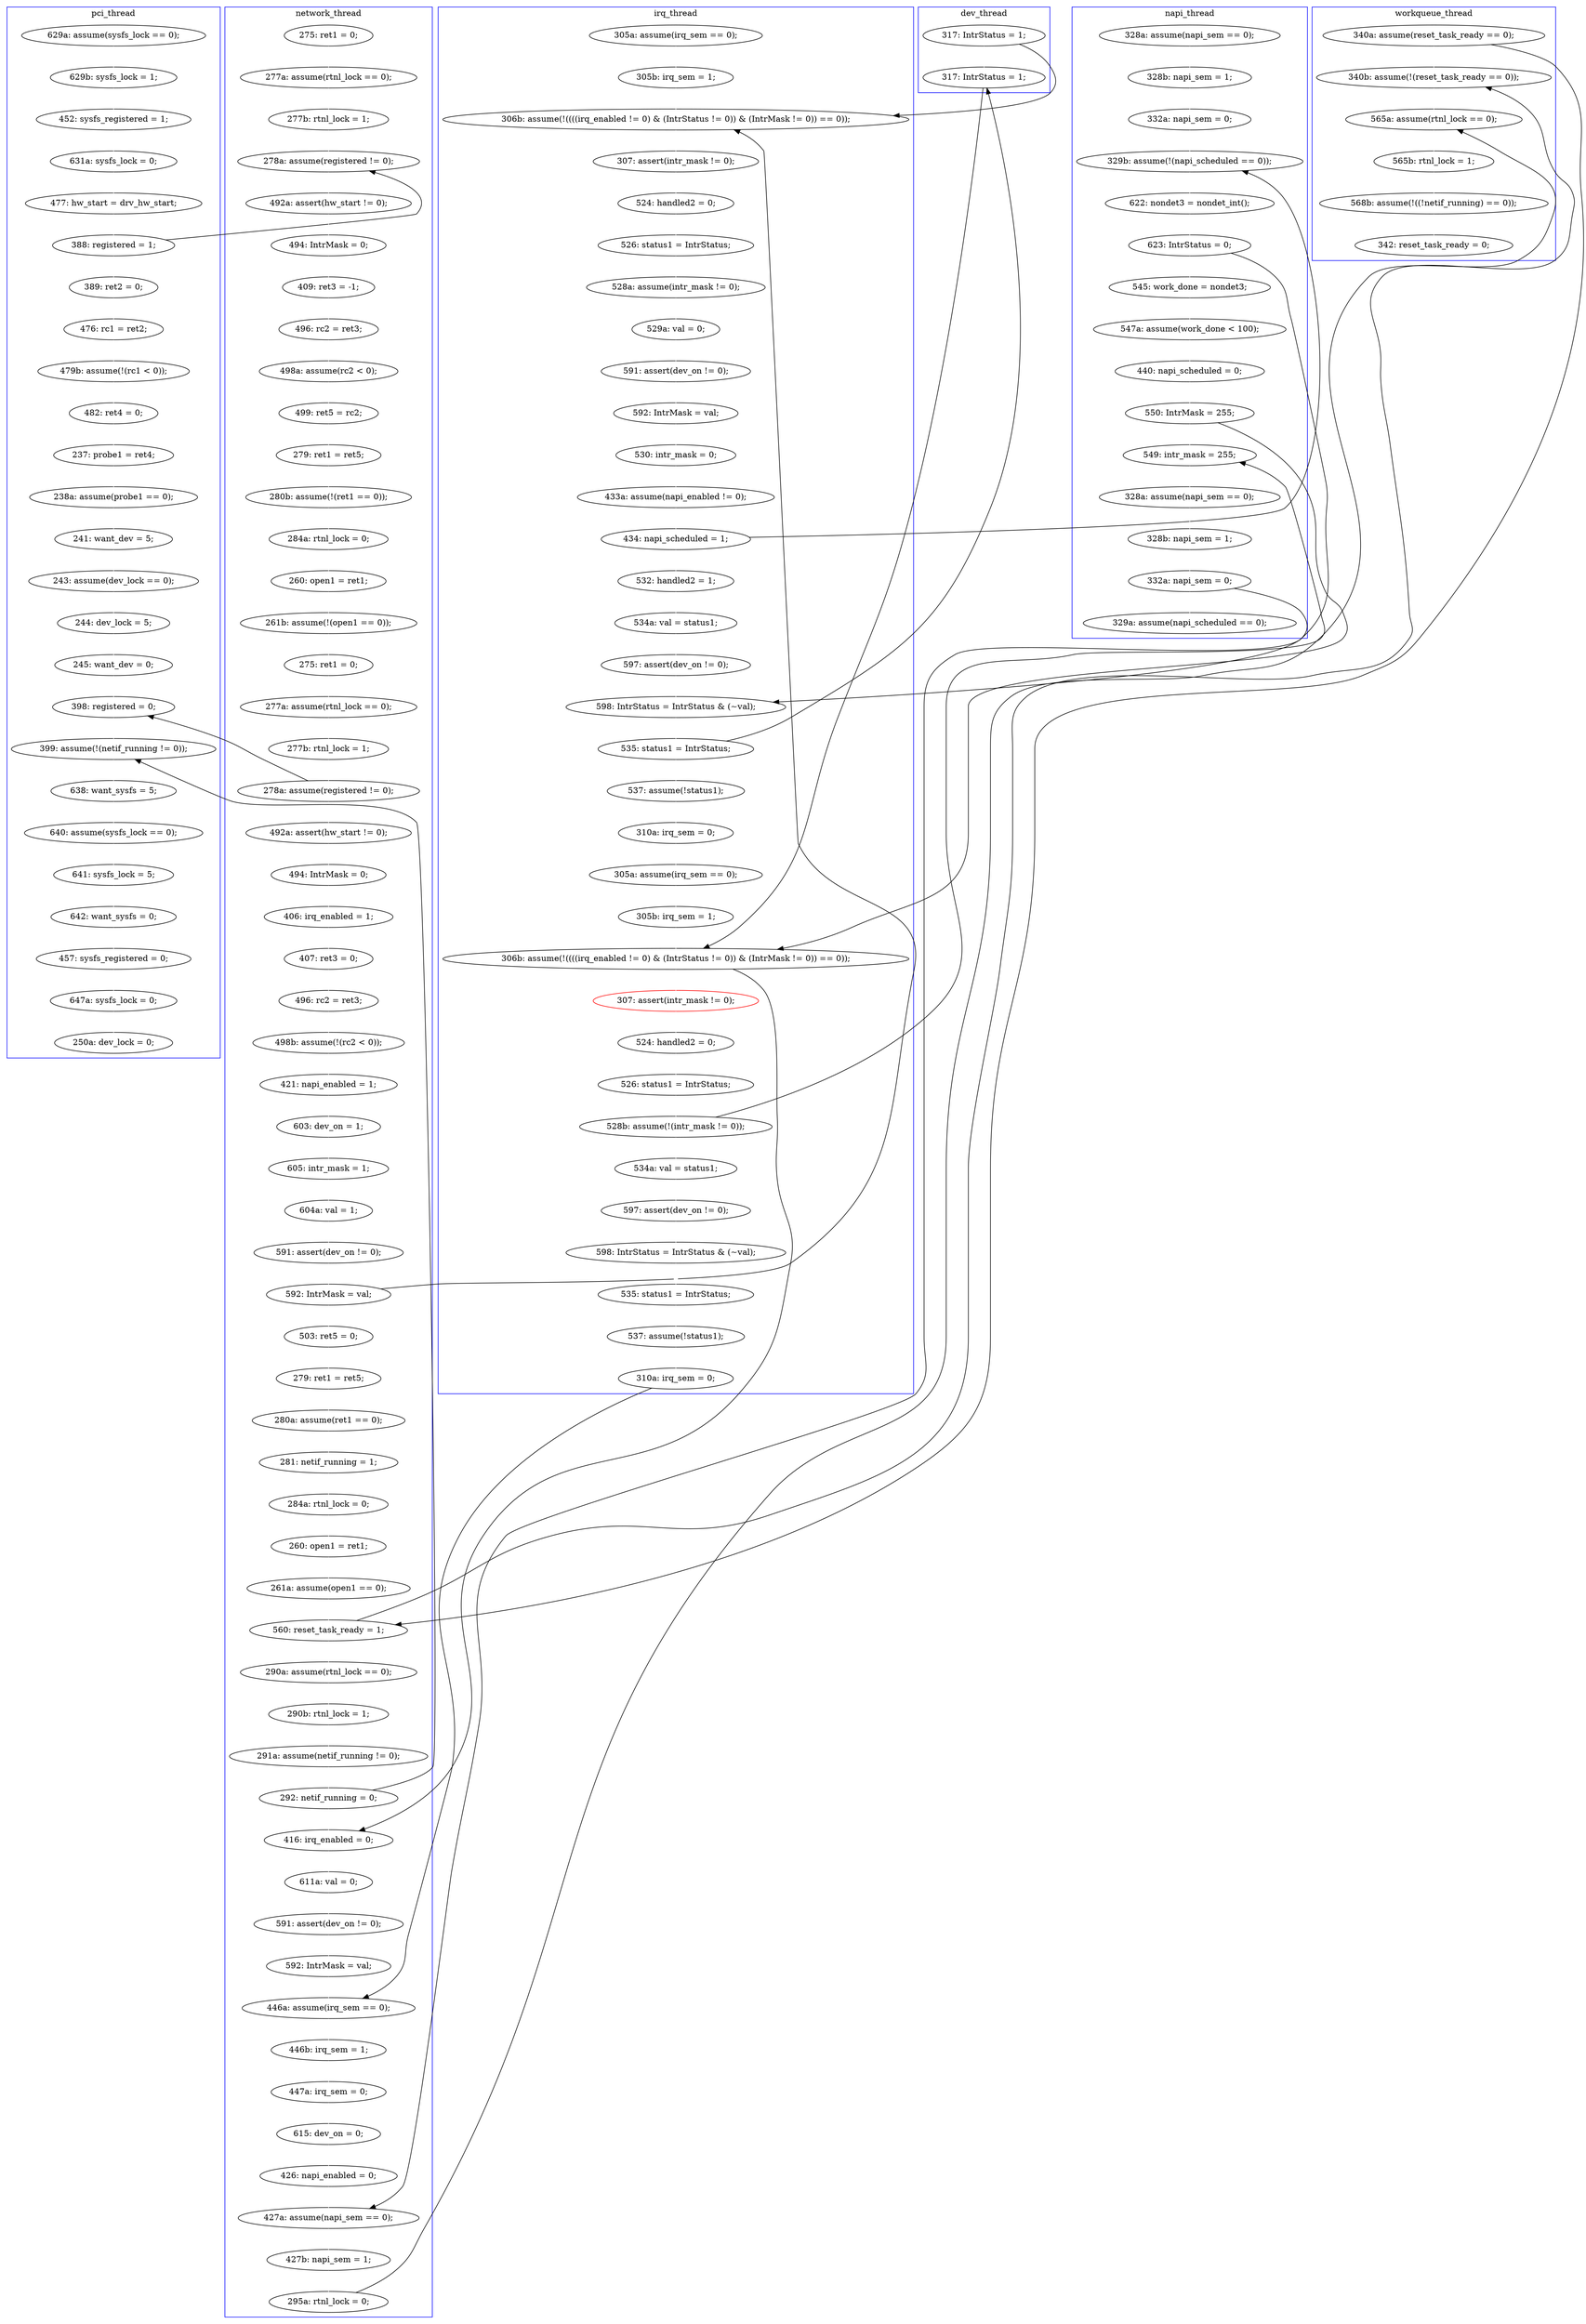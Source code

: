digraph Counterexample {
	204 -> 205 [color = white, style = solid]
	74 -> 76 [color = black, style = solid, constraint = false]
	157 -> 158 [color = white, style = solid]
	99 -> 100 [color = white, style = solid]
	142 -> 143 [color = white, style = solid]
	127 -> 130 [color = white, style = solid]
	219 -> 227 [color = black, style = solid, constraint = false]
	155 -> 157 [color = white, style = solid]
	81 -> 192 [color = white, style = solid]
	154 -> 155 [color = white, style = solid]
	149 -> 153 [color = white, style = solid]
	263 -> 264 [color = white, style = solid]
	95 -> 96 [color = white, style = solid]
	184 -> 186 [color = white, style = solid]
	317 -> 320 [color = white, style = solid]
	216 -> 220 [color = white, style = solid]
	91 -> 94 [color = white, style = solid]
	205 -> 208 [color = white, style = solid]
	324 -> 325 [color = white, style = solid]
	254 -> 255 [color = black, style = solid, constraint = false]
	233 -> 239 [color = white, style = solid]
	329 -> 330 [color = black, style = solid, constraint = false]
	326 -> 329 [color = white, style = solid]
	212 -> 218 [color = white, style = solid]
	204 -> 213 [color = black, style = solid, constraint = false]
	141 -> 142 [color = white, style = solid]
	234 -> 237 [color = white, style = solid]
	158 -> 162 [color = black, style = solid, constraint = false]
	209 -> 213 [color = white, style = solid]
	270 -> 272 [color = white, style = solid]
	308 -> 311 [color = white, style = solid]
	135 -> 136 [color = white, style = solid]
	173 -> 179 [color = white, style = solid]
	288 -> 289 [color = white, style = solid]
	289 -> 290 [color = white, style = solid]
	294 -> 308 [color = white, style = solid]
	272 -> 275 [color = white, style = solid]
	181 -> 183 [color = white, style = solid]
	100 -> 101 [color = white, style = solid]
	330 -> 331 [color = white, style = solid]
	42 -> 81 [color = white, style = solid]
	101 -> 104 [color = white, style = solid]
	35 -> 254 [color = black, style = solid, constraint = false]
	66 -> 76 [color = white, style = solid]
	190 -> 191 [color = white, style = solid]
	245 -> 270 [color = white, style = solid]
	218 -> 247 [color = white, style = solid]
	192 -> 201 [color = white, style = solid]
	94 -> 95 [color = white, style = solid]
	165 -> 168 [color = white, style = solid]
	46 -> 47 [color = white, style = solid]
	117 -> 118 [color = white, style = solid]
	136 -> 141 [color = white, style = solid]
	74 -> 75 [color = white, style = solid]
	320 -> 324 [color = white, style = solid]
	252 -> 257 [color = white, style = solid]
	224 -> 225 [color = white, style = solid]
	269 -> 298 [color = white, style = solid]
	72 -> 162 [color = black, style = solid, constraint = false]
	284 -> 288 [color = white, style = solid]
	282 -> 284 [color = white, style = solid]
	279 -> 315 [color = black, style = solid, constraint = false]
	334 -> 347 [color = white, style = solid]
	109 -> 110 [color = white, style = solid]
	90 -> 91 [color = white, style = solid]
	62 -> 162 [color = white, style = solid]
	125 -> 126 [color = white, style = solid]
	52 -> 65 [color = white, style = solid]
	47 -> 53 [color = white, style = solid]
	202 -> 209 [color = white, style = solid]
	316 -> 317 [color = white, style = solid]
	35 -> 255 [color = white, style = solid]
	179 -> 234 [color = white, style = solid]
	264 -> 269 [color = white, style = solid]
	199 -> 202 [color = white, style = solid]
	180 -> 181 [color = white, style = solid]
	110 -> 111 [color = white, style = solid]
	216 -> 219 [color = black, style = solid, constraint = false]
	162 -> 169 [color = white, style = solid]
	158 -> 164 [color = white, style = solid]
	41 -> 42 [color = white, style = solid]
	175 -> 176 [color = white, style = solid]
	168 -> 173 [color = white, style = solid]
	96 -> 99 [color = white, style = solid]
	186 -> 190 [color = white, style = solid]
	72 -> 219 [color = white, style = solid]
	325 -> 326 [color = white, style = solid]
	64 -> 74 [color = white, style = solid]
	146 -> 149 [color = white, style = solid]
	222 -> 224 [color = white, style = solid]
	201 -> 204 [color = white, style = solid]
	237 -> 254 [color = white, style = solid]
	247 -> 250 [color = white, style = solid]
	114 -> 115 [color = white, style = solid]
	315 -> 316 [color = white, style = solid]
	300 -> 301 [color = white, style = solid]
	75 -> 106 [color = white, style = solid]
	254 -> 260 [color = white, style = solid]
	275 -> 277 [color = white, style = solid]
	260 -> 261 [color = white, style = solid]
	291 -> 294 [color = white, style = solid]
	65 -> 66 [color = white, style = solid]
	250 -> 251 [color = white, style = solid]
	104 -> 125 [color = white, style = solid]
	153 -> 154 [color = white, style = solid]
	290 -> 291 [color = white, style = solid]
	218 -> 227 [color = black, style = solid, constraint = false]
	243 -> 245 [color = white, style = solid]
	118 -> 282 [color = white, style = solid]
	130 -> 135 [color = white, style = solid]
	225 -> 227 [color = white, style = solid]
	126 -> 127 [color = white, style = solid]
	84 -> 85 [color = white, style = solid]
	61 -> 62 [color = white, style = solid]
	228 -> 233 [color = white, style = solid]
	220 -> 222 [color = white, style = solid]
	301 -> 315 [color = white, style = solid]
	164 -> 165 [color = white, style = solid]
	261 -> 263 [color = white, style = solid]
	227 -> 269 [color = black, style = solid, constraint = false]
	277 -> 279 [color = white, style = solid]
	252 -> 325 [color = black, style = solid, constraint = false]
	106 -> 109 [color = white, style = solid]
	298 -> 300 [color = white, style = solid]
	76 -> 84 [color = white, style = solid]
	111 -> 114 [color = white, style = solid]
	264 -> 284 [color = black, style = solid, constraint = false]
	243 -> 247 [color = black, style = solid, constraint = false]
	251 -> 252 [color = white, style = solid]
	208 -> 212 [color = white, style = solid]
	255 -> 330 [color = white, style = solid]
	191 -> 199 [color = white, style = solid]
	85 -> 90 [color = white, style = solid]
	130 -> 282 [color = black, style = solid, constraint = false]
	176 -> 180 [color = white, style = solid]
	53 -> 59 [color = white, style = solid]
	331 -> 334 [color = white, style = solid]
	183 -> 184 [color = white, style = solid]
	115 -> 116 [color = white, style = solid]
	191 -> 192 [color = black, style = solid, constraint = false]
	239 -> 243 [color = white, style = solid]
	213 -> 216 [color = white, style = solid]
	227 -> 228 [color = white, style = solid]
	169 -> 175 [color = white, style = solid]
	59 -> 64 [color = white, style = solid]
	116 -> 117 [color = white, style = solid]
	143 -> 146 [color = white, style = solid]
	subgraph cluster5 {
		label = workqueue_thread
		color = blue
		347  [label = "342: reset_task_ready = 0;"]
		331  [label = "565b: rtnl_lock = 1;"]
		330  [label = "565a: assume(rtnl_lock == 0);"]
		35  [label = "340a: assume(reset_task_ready == 0);"]
		334  [label = "568b: assume(!((!netif_running) == 0));"]
		255  [label = "340b: assume(!(reset_task_ready == 0));"]
	}
	subgraph cluster7 {
		label = dev_thread
		color = blue
		72  [label = "317: IntrStatus = 1;"]
		219  [label = "317: IntrStatus = 1;"]
	}
	subgraph cluster1 {
		label = pci_thread
		color = blue
		109  [label = "479b: assume(!(rc1 < 0));"]
		311  [label = "250a: dev_lock = 0;"]
		46  [label = "629a: assume(sysfs_lock == 0);"]
		115  [label = "241: want_dev = 5;"]
		59  [label = "631a: sysfs_lock = 0;"]
		117  [label = "244: dev_lock = 5;"]
		118  [label = "245: want_dev = 0;"]
		288  [label = "638: want_sysfs = 5;"]
		284  [label = "399: assume(!(netif_running != 0));"]
		114  [label = "238a: assume(probe1 == 0);"]
		282  [label = "398: registered = 0;"]
		106  [label = "476: rc1 = ret2;"]
		294  [label = "457: sysfs_registered = 0;"]
		291  [label = "642: want_sysfs = 0;"]
		111  [label = "237: probe1 = ret4;"]
		308  [label = "647a: sysfs_lock = 0;"]
		47  [label = "629b: sysfs_lock = 1;"]
		75  [label = "389: ret2 = 0;"]
		289  [label = "640: assume(sysfs_lock == 0);"]
		53  [label = "452: sysfs_registered = 1;"]
		110  [label = "482: ret4 = 0;"]
		74  [label = "388: registered = 1;"]
		290  [label = "641: sysfs_lock = 5;"]
		116  [label = "243: assume(dev_lock == 0);"]
		64  [label = "477: hw_start = drv_hw_start;"]
	}
	subgraph cluster2 {
		label = network_thread
		color = blue
		146  [label = "498b: assume(!(rc2 < 0));"]
		91  [label = "496: rc2 = ret3;"]
		99  [label = "280b: assume(!(ret1 == 0));"]
		126  [label = "277a: assume(rtnl_lock == 0);"]
		317  [label = "447a: irq_sem = 0;"]
		76  [label = "278a: assume(registered != 0);"]
		316  [label = "446b: irq_sem = 1;"]
		130  [label = "278a: assume(registered != 0);"]
		96  [label = "279: ret1 = ret5;"]
		298  [label = "611a: val = 0;"]
		155  [label = "604a: val = 1;"]
		173  [label = "281: netif_running = 1;"]
		326  [label = "427b: napi_sem = 1;"]
		164  [label = "503: ret5 = 0;"]
		324  [label = "426: napi_enabled = 0;"]
		158  [label = "592: IntrMask = val;"]
		261  [label = "290b: rtnl_lock = 1;"]
		149  [label = "421: napi_enabled = 1;"]
		234  [label = "260: open1 = ret1;"]
		65  [label = "277a: assume(rtnl_lock == 0);"]
		84  [label = "492a: assert(hw_start != 0);"]
		260  [label = "290a: assume(rtnl_lock == 0);"]
		66  [label = "277b: rtnl_lock = 1;"]
		85  [label = "494: IntrMask = 0;"]
		94  [label = "498a: assume(rc2 < 0);"]
		315  [label = "446a: assume(irq_sem == 0);"]
		269  [label = "416: irq_enabled = 0;"]
		264  [label = "292: netif_running = 0;"]
		325  [label = "427a: assume(napi_sem == 0);"]
		101  [label = "260: open1 = ret1;"]
		154  [label = "605: intr_mask = 1;"]
		263  [label = "291a: assume(netif_running != 0);"]
		254  [label = "560: reset_task_ready = 1;"]
		136  [label = "494: IntrMask = 0;"]
		104  [label = "261b: assume(!(open1 == 0));"]
		127  [label = "277b: rtnl_lock = 1;"]
		301  [label = "592: IntrMask = val;"]
		141  [label = "406: irq_enabled = 1;"]
		329  [label = "295a: rtnl_lock = 0;"]
		142  [label = "407: ret3 = 0;"]
		143  [label = "496: rc2 = ret3;"]
		320  [label = "615: dev_on = 0;"]
		90  [label = "409: ret3 = -1;"]
		100  [label = "284a: rtnl_lock = 0;"]
		168  [label = "280a: assume(ret1 == 0);"]
		237  [label = "261a: assume(open1 == 0);"]
		52  [label = "275: ret1 = 0;"]
		153  [label = "603: dev_on = 1;"]
		300  [label = "591: assert(dev_on != 0);"]
		95  [label = "499: ret5 = rc2;"]
		125  [label = "275: ret1 = 0;"]
		135  [label = "492a: assert(hw_start != 0);"]
		165  [label = "279: ret1 = ret5;"]
		179  [label = "284a: rtnl_lock = 0;"]
		157  [label = "591: assert(dev_on != 0);"]
	}
	subgraph cluster3 {
		label = irq_thread
		color = blue
		224  [label = "305a: assume(irq_sem == 0);"]
		243  [label = "528b: assume(!(intr_mask != 0));"]
		162  [label = "306b: assume(!((((irq_enabled != 0) & (IntrStatus != 0)) & (IntrMask != 0)) == 0));"]
		245  [label = "534a: val = status1;"]
		220  [label = "537: assume(!status1);"]
		169  [label = "307: assert(intr_mask != 0);"]
		227  [label = "306b: assume(!((((irq_enabled != 0) & (IntrStatus != 0)) & (IntrMask != 0)) == 0));"]
		209  [label = "597: assert(dev_on != 0);"]
		216  [label = "535: status1 = IntrStatus;"]
		228  [label = "307: assert(intr_mask != 0);", color = red]
		213  [label = "598: IntrStatus = IntrStatus & (~val);"]
		183  [label = "591: assert(dev_on != 0);"]
		180  [label = "528a: assume(intr_mask != 0);"]
		186  [label = "530: intr_mask = 0;"]
		191  [label = "434: napi_scheduled = 1;"]
		239  [label = "526: status1 = IntrStatus;"]
		202  [label = "534a: val = status1;"]
		176  [label = "526: status1 = IntrStatus;"]
		277  [label = "537: assume(!status1);"]
		272  [label = "598: IntrStatus = IntrStatus & (~val);"]
		181  [label = "529a: val = 0;"]
		175  [label = "524: handled2 = 0;"]
		61  [label = "305a: assume(irq_sem == 0);"]
		225  [label = "305b: irq_sem = 1;"]
		62  [label = "305b: irq_sem = 1;"]
		190  [label = "433a: assume(napi_enabled != 0);"]
		222  [label = "310a: irq_sem = 0;"]
		199  [label = "532: handled2 = 1;"]
		270  [label = "597: assert(dev_on != 0);"]
		275  [label = "535: status1 = IntrStatus;"]
		184  [label = "592: IntrMask = val;"]
		233  [label = "524: handled2 = 0;"]
		279  [label = "310a: irq_sem = 0;"]
	}
	subgraph cluster4 {
		label = napi_thread
		color = blue
		252  [label = "332a: napi_sem = 0;"]
		208  [label = "547a: assume(work_done < 100);"]
		41  [label = "328a: assume(napi_sem == 0);"]
		42  [label = "328b: napi_sem = 1;"]
		251  [label = "328b: napi_sem = 1;"]
		212  [label = "440: napi_scheduled = 0;"]
		192  [label = "329b: assume(!(napi_scheduled == 0));"]
		204  [label = "623: IntrStatus = 0;"]
		218  [label = "550: IntrMask = 255;"]
		257  [label = "329a: assume(napi_scheduled == 0);"]
		250  [label = "328a: assume(napi_sem == 0);"]
		201  [label = "622: nondet3 = nondet_int();"]
		205  [label = "545: work_done = nondet3;"]
		81  [label = "332a: napi_sem = 0;"]
		247  [label = "549: intr_mask = 255;"]
	}
}